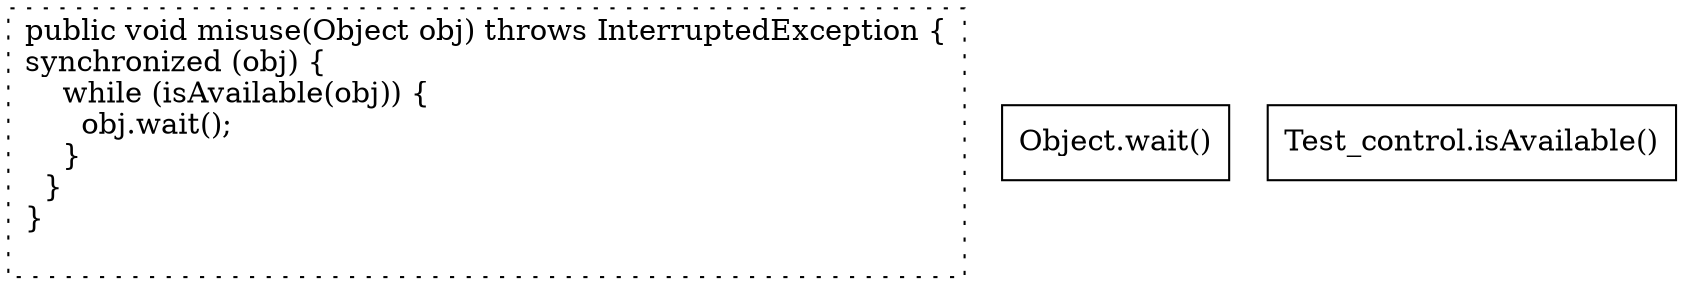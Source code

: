 digraph "Test_control.misuse#Object#" {
0 [label="public void misuse(Object obj) throws InterruptedException {\lsynchronized (obj) {\l    while (isAvailable(obj)) {\l      obj.wait();\l    }\l  }\l}\l\l" shape=box style=dotted]
1 [label="Object.wait()" shape=box]
2 [label="Test_control.isAvailable()" shape=box]
}